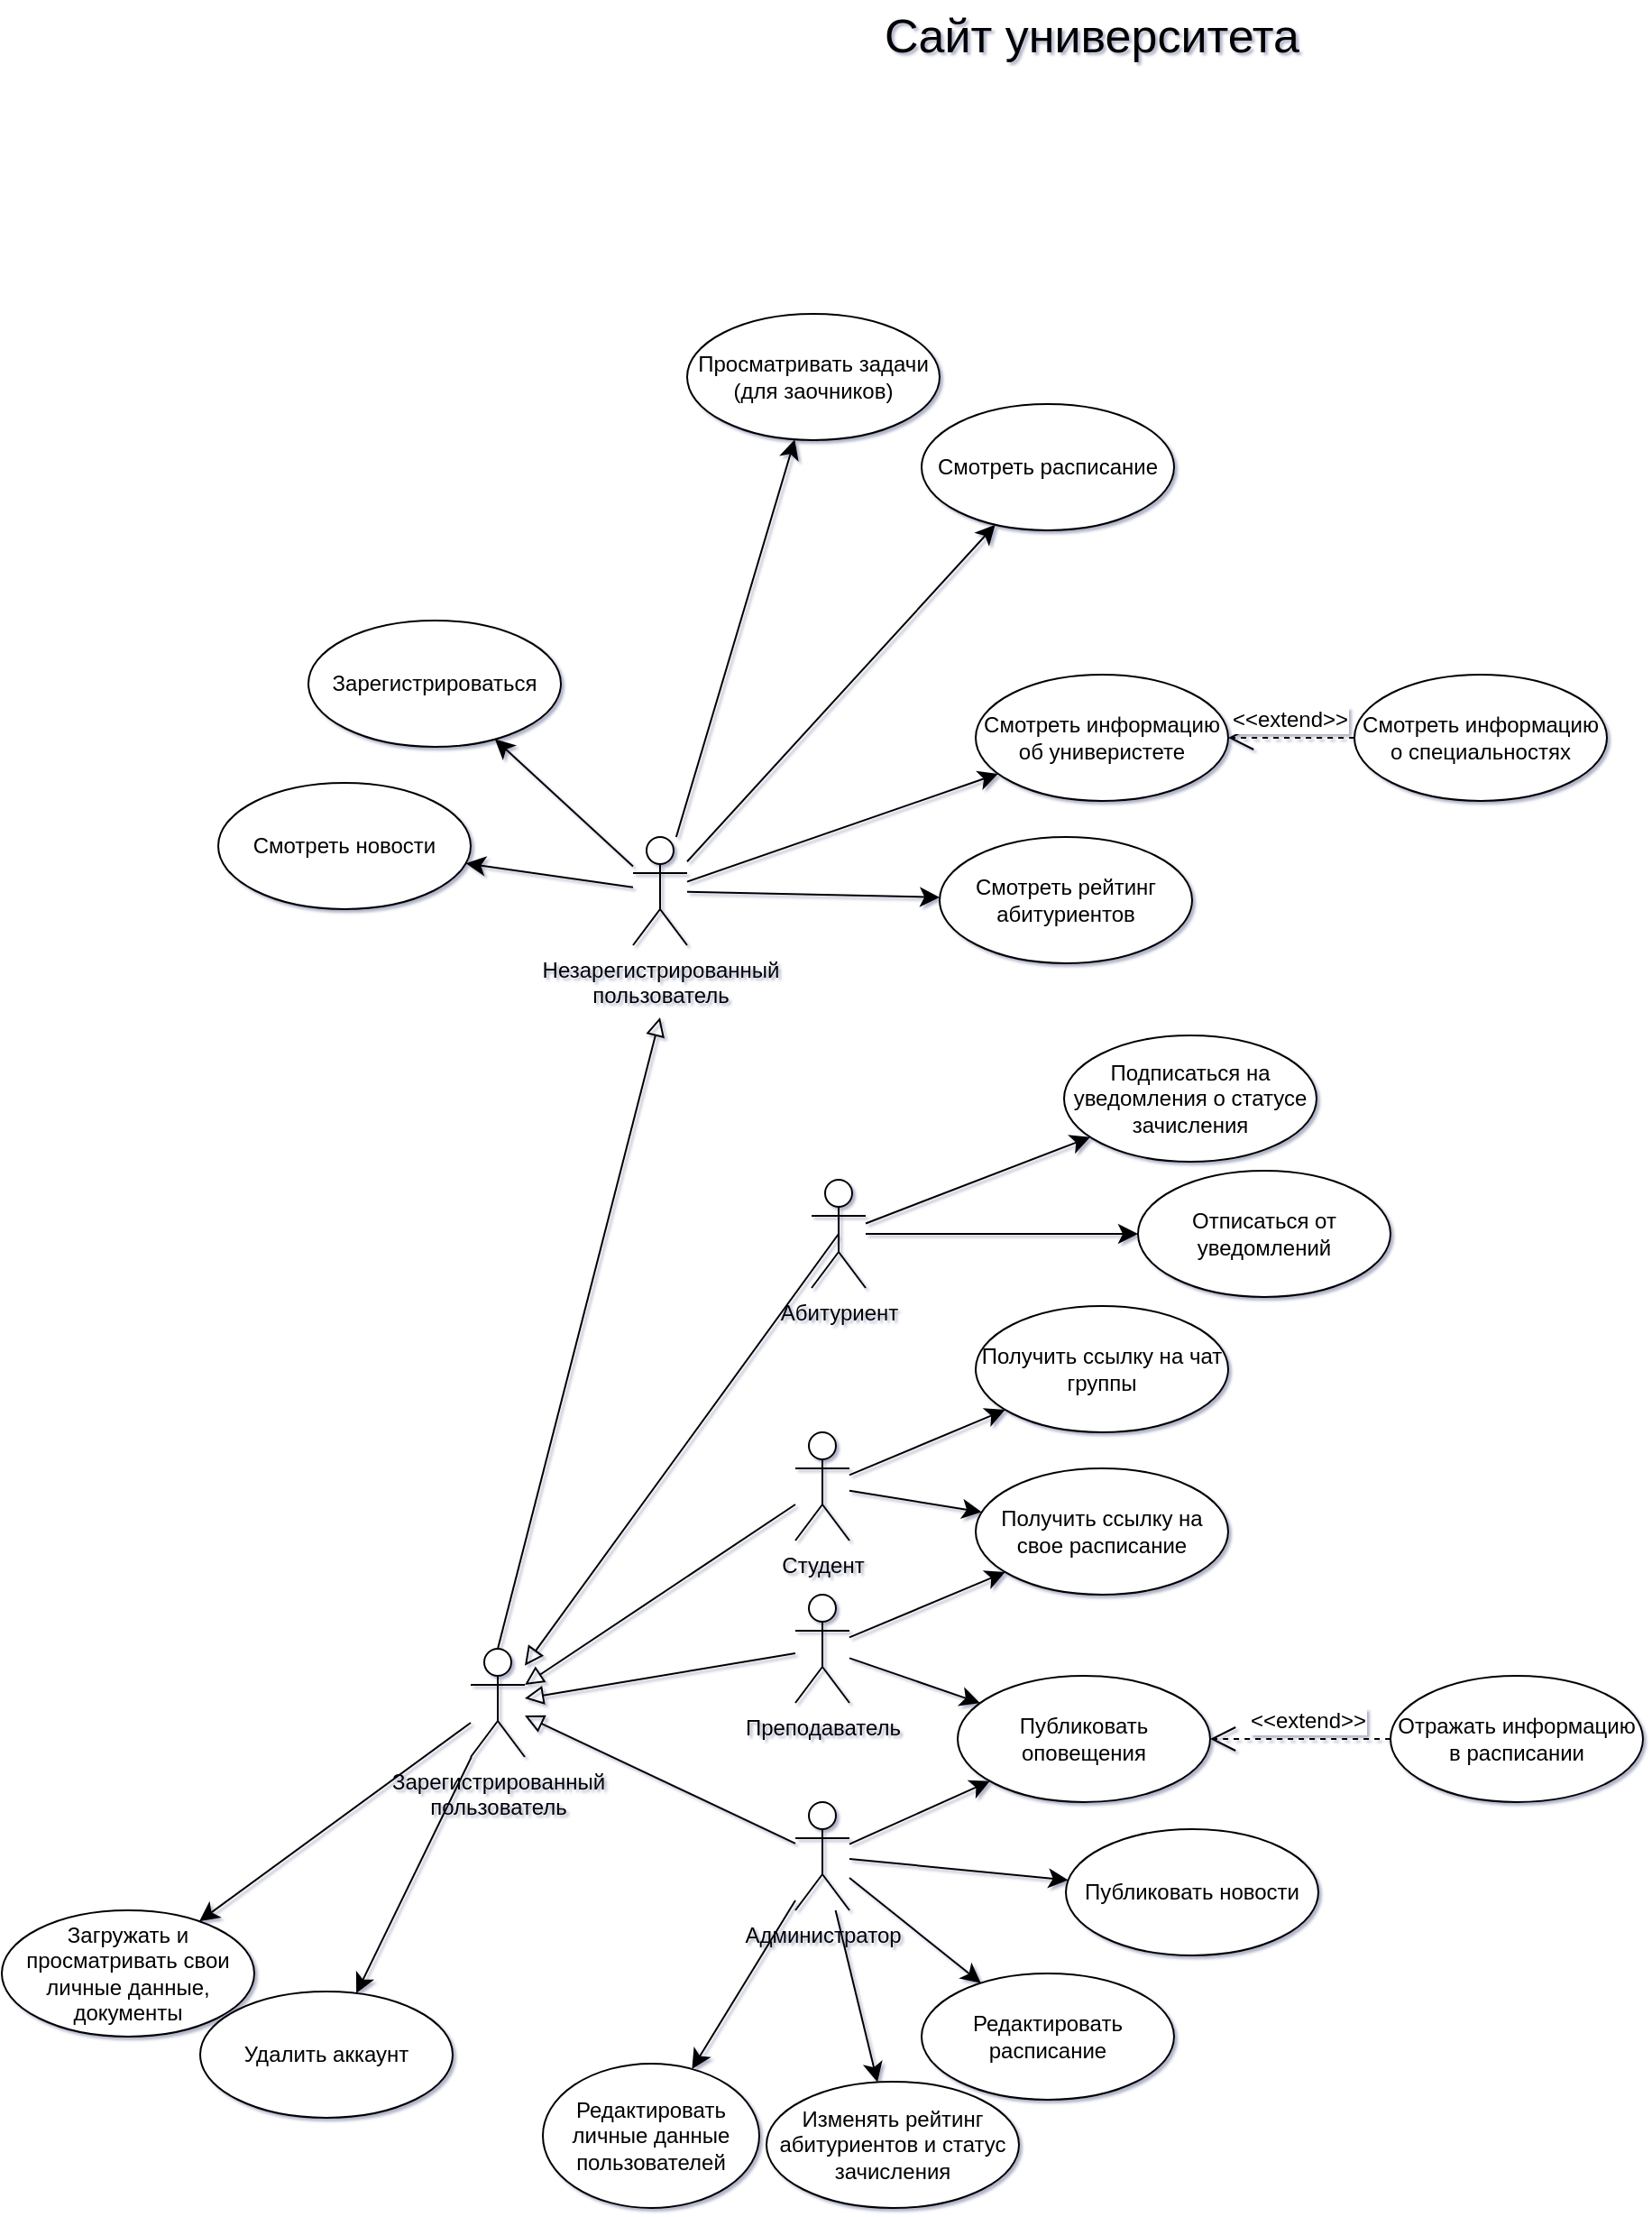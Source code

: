 <mxfile version="26.2.13">
  <diagram name="Страница — 1" id="KgiJNUzgcYwlxb_yOi-h">
    <mxGraphModel dx="2255" dy="1956" grid="1" gridSize="10" guides="1" tooltips="1" connect="1" arrows="1" fold="1" page="1" pageScale="1" pageWidth="827" pageHeight="1169" background="#ffffff" math="0" shadow="1">
      <root>
        <mxCell id="0" />
        <mxCell id="1" parent="0" />
        <mxCell id="eHDbCrTr5s_lviDPkMmm-23" value="" style="edgeStyle=none;curved=1;rounded=0;orthogonalLoop=1;jettySize=auto;html=1;fontSize=12;startSize=8;endSize=8;" parent="1" source="eHDbCrTr5s_lviDPkMmm-5" target="eHDbCrTr5s_lviDPkMmm-7" edge="1">
          <mxGeometry relative="1" as="geometry" />
        </mxCell>
        <mxCell id="eHDbCrTr5s_lviDPkMmm-25" style="edgeStyle=none;curved=1;rounded=0;orthogonalLoop=1;jettySize=auto;html=1;fontSize=12;startSize=8;endSize=8;" parent="1" source="eHDbCrTr5s_lviDPkMmm-5" target="eHDbCrTr5s_lviDPkMmm-6" edge="1">
          <mxGeometry relative="1" as="geometry" />
        </mxCell>
        <mxCell id="eHDbCrTr5s_lviDPkMmm-32" style="edgeStyle=none;curved=1;rounded=0;orthogonalLoop=1;jettySize=auto;html=1;fontSize=12;startSize=8;endSize=8;" parent="1" source="eHDbCrTr5s_lviDPkMmm-5" target="eHDbCrTr5s_lviDPkMmm-31" edge="1">
          <mxGeometry relative="1" as="geometry" />
        </mxCell>
        <mxCell id="eHDbCrTr5s_lviDPkMmm-49" value="" style="edgeStyle=none;curved=1;rounded=0;orthogonalLoop=1;jettySize=auto;html=1;fontSize=12;startSize=8;endSize=8;" parent="1" source="eHDbCrTr5s_lviDPkMmm-5" target="eHDbCrTr5s_lviDPkMmm-48" edge="1">
          <mxGeometry relative="1" as="geometry" />
        </mxCell>
        <mxCell id="ALQrZNUyVcJhUWSSIMVj-9" style="edgeStyle=none;curved=1;rounded=0;orthogonalLoop=1;jettySize=auto;html=1;fontSize=12;startSize=8;endSize=8;" parent="1" source="eHDbCrTr5s_lviDPkMmm-5" target="eHDbCrTr5s_lviDPkMmm-39" edge="1">
          <mxGeometry relative="1" as="geometry" />
        </mxCell>
        <mxCell id="ALQrZNUyVcJhUWSSIMVj-18" style="edgeStyle=none;curved=1;rounded=0;orthogonalLoop=1;jettySize=auto;html=1;fontSize=12;startSize=8;endSize=8;" parent="1" source="eHDbCrTr5s_lviDPkMmm-5" target="ALQrZNUyVcJhUWSSIMVj-17" edge="1">
          <mxGeometry relative="1" as="geometry" />
        </mxCell>
        <mxCell id="eHDbCrTr5s_lviDPkMmm-5" value="Незарегистрированный&lt;div&gt;пользователь&lt;/div&gt;" style="shape=umlActor;verticalLabelPosition=bottom;verticalAlign=top;html=1;" parent="1" vertex="1">
          <mxGeometry x="200" y="10" width="30" height="60" as="geometry" />
        </mxCell>
        <mxCell id="eHDbCrTr5s_lviDPkMmm-6" value="Смотреть расписание" style="ellipse;whiteSpace=wrap;html=1;" parent="1" vertex="1">
          <mxGeometry x="360" y="-230" width="140" height="70" as="geometry" />
        </mxCell>
        <mxCell id="eHDbCrTr5s_lviDPkMmm-7" value="Смотреть рейтинг абитуриентов" style="ellipse;whiteSpace=wrap;html=1;" parent="1" vertex="1">
          <mxGeometry x="370" y="10" width="140" height="70" as="geometry" />
        </mxCell>
        <mxCell id="eHDbCrTr5s_lviDPkMmm-8" value="Публиковать оповещения" style="ellipse;whiteSpace=wrap;html=1;" parent="1" vertex="1">
          <mxGeometry x="380" y="475" width="140" height="70" as="geometry" />
        </mxCell>
        <mxCell id="ALQrZNUyVcJhUWSSIMVj-19" style="edgeStyle=none;curved=1;rounded=0;orthogonalLoop=1;jettySize=auto;html=1;fontSize=12;startSize=8;endSize=8;" parent="1" source="eHDbCrTr5s_lviDPkMmm-9" target="ALQrZNUyVcJhUWSSIMVj-20" edge="1">
          <mxGeometry relative="1" as="geometry">
            <mxPoint x="70" y="660" as="targetPoint" />
          </mxGeometry>
        </mxCell>
        <mxCell id="ALQrZNUyVcJhUWSSIMVj-22" style="edgeStyle=none;curved=1;rounded=0;orthogonalLoop=1;jettySize=auto;html=1;fontSize=12;startSize=8;endSize=8;" parent="1" source="eHDbCrTr5s_lviDPkMmm-9" target="ALQrZNUyVcJhUWSSIMVj-21" edge="1">
          <mxGeometry relative="1" as="geometry" />
        </mxCell>
        <mxCell id="eHDbCrTr5s_lviDPkMmm-9" value="Зарегистрированный&lt;div&gt;пользователь&lt;/div&gt;" style="shape=umlActor;verticalLabelPosition=bottom;verticalAlign=top;html=1;" parent="1" vertex="1">
          <mxGeometry x="110" y="460" width="30" height="60" as="geometry" />
        </mxCell>
        <mxCell id="eHDbCrTr5s_lviDPkMmm-18" style="edgeStyle=none;curved=1;rounded=0;orthogonalLoop=1;jettySize=auto;html=1;fontSize=12;startSize=8;endSize=8;endArrow=block;endFill=0;" parent="1" source="eHDbCrTr5s_lviDPkMmm-10" target="eHDbCrTr5s_lviDPkMmm-9" edge="1">
          <mxGeometry relative="1" as="geometry" />
        </mxCell>
        <mxCell id="eHDbCrTr5s_lviDPkMmm-34" style="edgeStyle=none;curved=1;rounded=0;orthogonalLoop=1;jettySize=auto;html=1;fontSize=12;startSize=8;endSize=8;" parent="1" source="eHDbCrTr5s_lviDPkMmm-10" target="eHDbCrTr5s_lviDPkMmm-33" edge="1">
          <mxGeometry relative="1" as="geometry" />
        </mxCell>
        <mxCell id="eHDbCrTr5s_lviDPkMmm-52" style="edgeStyle=none;curved=1;rounded=0;orthogonalLoop=1;jettySize=auto;html=1;fontSize=12;startSize=8;endSize=8;" parent="1" source="eHDbCrTr5s_lviDPkMmm-10" target="eHDbCrTr5s_lviDPkMmm-51" edge="1">
          <mxGeometry relative="1" as="geometry" />
        </mxCell>
        <mxCell id="eHDbCrTr5s_lviDPkMmm-10" value="Студент" style="shape=umlActor;verticalLabelPosition=bottom;verticalAlign=top;html=1;" parent="1" vertex="1">
          <mxGeometry x="290" y="340" width="30" height="60" as="geometry" />
        </mxCell>
        <mxCell id="eHDbCrTr5s_lviDPkMmm-15" value="" style="edgeStyle=none;curved=1;rounded=0;orthogonalLoop=1;jettySize=auto;html=1;fontSize=12;startSize=8;endSize=8;endArrow=block;endFill=0;" parent="1" source="eHDbCrTr5s_lviDPkMmm-11" target="eHDbCrTr5s_lviDPkMmm-9" edge="1">
          <mxGeometry relative="1" as="geometry" />
        </mxCell>
        <mxCell id="eHDbCrTr5s_lviDPkMmm-20" value="" style="edgeStyle=none;curved=1;rounded=0;orthogonalLoop=1;jettySize=auto;html=1;fontSize=12;startSize=8;endSize=8;" parent="1" source="eHDbCrTr5s_lviDPkMmm-11" target="eHDbCrTr5s_lviDPkMmm-8" edge="1">
          <mxGeometry relative="1" as="geometry" />
        </mxCell>
        <mxCell id="eHDbCrTr5s_lviDPkMmm-53" style="edgeStyle=none;curved=1;rounded=0;orthogonalLoop=1;jettySize=auto;html=1;fontSize=12;startSize=8;endSize=8;" parent="1" source="eHDbCrTr5s_lviDPkMmm-11" target="eHDbCrTr5s_lviDPkMmm-51" edge="1">
          <mxGeometry relative="1" as="geometry" />
        </mxCell>
        <mxCell id="eHDbCrTr5s_lviDPkMmm-11" value="Преподаватель" style="shape=umlActor;verticalLabelPosition=bottom;verticalAlign=top;html=1;" parent="1" vertex="1">
          <mxGeometry x="290" y="430" width="30" height="60" as="geometry" />
        </mxCell>
        <mxCell id="eHDbCrTr5s_lviDPkMmm-26" value="" style="endArrow=open;dashed=1;endFill=0;endSize=12;html=1;rounded=0;fontSize=12;curved=1;textShadow=0;strokeColor=default;" parent="1" source="eHDbCrTr5s_lviDPkMmm-27" target="eHDbCrTr5s_lviDPkMmm-8" edge="1">
          <mxGeometry width="160" relative="1" as="geometry">
            <mxPoint x="560" y="475" as="sourcePoint" />
            <mxPoint x="610" y="474" as="targetPoint" />
          </mxGeometry>
        </mxCell>
        <mxCell id="eHDbCrTr5s_lviDPkMmm-30" value="&amp;lt;&amp;lt;extend&amp;gt;&amp;gt;" style="edgeLabel;html=1;align=center;verticalAlign=middle;resizable=0;points=[];fontSize=12;" parent="eHDbCrTr5s_lviDPkMmm-26" vertex="1" connectable="0">
          <mxGeometry x="-0.286" y="-4" relative="1" as="geometry">
            <mxPoint x="-11" y="-6" as="offset" />
          </mxGeometry>
        </mxCell>
        <mxCell id="eHDbCrTr5s_lviDPkMmm-27" value="Отражать информацию в расписании" style="ellipse;whiteSpace=wrap;html=1;" parent="1" vertex="1">
          <mxGeometry x="620" y="475" width="140" height="70" as="geometry" />
        </mxCell>
        <mxCell id="eHDbCrTr5s_lviDPkMmm-31" value="Смотреть новости" style="ellipse;whiteSpace=wrap;html=1;" parent="1" vertex="1">
          <mxGeometry x="-30" y="-20" width="140" height="70" as="geometry" />
        </mxCell>
        <mxCell id="eHDbCrTr5s_lviDPkMmm-33" value="Получить ссылку на чат группы" style="ellipse;whiteSpace=wrap;html=1;" parent="1" vertex="1">
          <mxGeometry x="390" y="270" width="140" height="70" as="geometry" />
        </mxCell>
        <mxCell id="eHDbCrTr5s_lviDPkMmm-38" style="edgeStyle=none;curved=1;rounded=0;orthogonalLoop=1;jettySize=auto;html=1;fontSize=12;startSize=8;endSize=8;endArrow=block;endFill=0;" parent="1" source="eHDbCrTr5s_lviDPkMmm-35" target="eHDbCrTr5s_lviDPkMmm-9" edge="1">
          <mxGeometry relative="1" as="geometry" />
        </mxCell>
        <mxCell id="eHDbCrTr5s_lviDPkMmm-42" style="edgeStyle=none;curved=1;rounded=0;orthogonalLoop=1;jettySize=auto;html=1;fontSize=12;startSize=8;endSize=8;" parent="1" source="eHDbCrTr5s_lviDPkMmm-35" target="eHDbCrTr5s_lviDPkMmm-41" edge="1">
          <mxGeometry relative="1" as="geometry" />
        </mxCell>
        <mxCell id="eHDbCrTr5s_lviDPkMmm-54" style="edgeStyle=none;curved=1;rounded=0;orthogonalLoop=1;jettySize=auto;html=1;fontSize=12;startSize=8;endSize=8;" parent="1" source="eHDbCrTr5s_lviDPkMmm-35" target="eHDbCrTr5s_lviDPkMmm-8" edge="1">
          <mxGeometry relative="1" as="geometry" />
        </mxCell>
        <mxCell id="eHDbCrTr5s_lviDPkMmm-56" style="edgeStyle=none;curved=1;rounded=0;orthogonalLoop=1;jettySize=auto;html=1;fontSize=12;startSize=8;endSize=8;" parent="1" source="eHDbCrTr5s_lviDPkMmm-35" target="eHDbCrTr5s_lviDPkMmm-55" edge="1">
          <mxGeometry relative="1" as="geometry" />
        </mxCell>
        <mxCell id="eHDbCrTr5s_lviDPkMmm-71" style="edgeStyle=none;curved=1;rounded=0;orthogonalLoop=1;jettySize=auto;html=1;fontSize=12;startSize=8;endSize=8;" parent="1" source="eHDbCrTr5s_lviDPkMmm-35" target="eHDbCrTr5s_lviDPkMmm-70" edge="1">
          <mxGeometry relative="1" as="geometry" />
        </mxCell>
        <mxCell id="ALQrZNUyVcJhUWSSIMVj-24" style="edgeStyle=none;curved=1;rounded=0;orthogonalLoop=1;jettySize=auto;html=1;fontSize=12;startSize=8;endSize=8;" parent="1" source="eHDbCrTr5s_lviDPkMmm-35" target="ALQrZNUyVcJhUWSSIMVj-23" edge="1">
          <mxGeometry relative="1" as="geometry" />
        </mxCell>
        <mxCell id="eHDbCrTr5s_lviDPkMmm-35" value="Администратор" style="shape=umlActor;verticalLabelPosition=bottom;verticalAlign=top;html=1;" parent="1" vertex="1">
          <mxGeometry x="290" y="545" width="30" height="60" as="geometry" />
        </mxCell>
        <mxCell id="eHDbCrTr5s_lviDPkMmm-39" value="Просматривать задачи (для заочников)" style="ellipse;whiteSpace=wrap;html=1;" parent="1" vertex="1">
          <mxGeometry x="230" y="-280" width="140" height="70" as="geometry" />
        </mxCell>
        <mxCell id="eHDbCrTr5s_lviDPkMmm-41" value="Редактировать расписание" style="ellipse;whiteSpace=wrap;html=1;" parent="1" vertex="1">
          <mxGeometry x="360" y="640" width="140" height="70" as="geometry" />
        </mxCell>
        <mxCell id="eHDbCrTr5s_lviDPkMmm-45" style="edgeStyle=none;curved=1;rounded=0;orthogonalLoop=1;jettySize=auto;html=1;fontSize=12;startSize=8;endSize=8;" parent="1" source="eHDbCrTr5s_lviDPkMmm-43" target="eHDbCrTr5s_lviDPkMmm-44" edge="1">
          <mxGeometry relative="1" as="geometry" />
        </mxCell>
        <mxCell id="ALQrZNUyVcJhUWSSIMVj-26" style="edgeStyle=none;curved=1;rounded=0;orthogonalLoop=1;jettySize=auto;html=1;fontSize=12;startSize=8;endSize=8;" parent="1" source="eHDbCrTr5s_lviDPkMmm-43" target="ALQrZNUyVcJhUWSSIMVj-25" edge="1">
          <mxGeometry relative="1" as="geometry" />
        </mxCell>
        <mxCell id="eHDbCrTr5s_lviDPkMmm-43" value="Абитуриент" style="shape=umlActor;verticalLabelPosition=bottom;verticalAlign=top;html=1;" parent="1" vertex="1">
          <mxGeometry x="299" y="200" width="30" height="60" as="geometry" />
        </mxCell>
        <mxCell id="eHDbCrTr5s_lviDPkMmm-44" value="Подписаться на уведомления о статусе зачисления" style="ellipse;whiteSpace=wrap;html=1;" parent="1" vertex="1">
          <mxGeometry x="439" y="120" width="140" height="70" as="geometry" />
        </mxCell>
        <mxCell id="eHDbCrTr5s_lviDPkMmm-47" style="edgeStyle=none;curved=1;rounded=0;orthogonalLoop=1;jettySize=auto;html=1;fontSize=12;startSize=8;endSize=8;endArrow=block;endFill=0;exitX=0.5;exitY=0.5;exitDx=0;exitDy=0;exitPerimeter=0;" parent="1" source="eHDbCrTr5s_lviDPkMmm-43" target="eHDbCrTr5s_lviDPkMmm-9" edge="1">
          <mxGeometry relative="1" as="geometry">
            <mxPoint x="270" y="479" as="sourcePoint" />
            <mxPoint x="120" y="440" as="targetPoint" />
          </mxGeometry>
        </mxCell>
        <mxCell id="eHDbCrTr5s_lviDPkMmm-48" value="Смотреть информацию об универистете" style="ellipse;whiteSpace=wrap;html=1;" parent="1" vertex="1">
          <mxGeometry x="390" y="-80" width="140" height="70" as="geometry" />
        </mxCell>
        <mxCell id="eHDbCrTr5s_lviDPkMmm-50" style="edgeStyle=none;curved=1;rounded=0;orthogonalLoop=1;jettySize=auto;html=1;fontSize=12;startSize=8;endSize=8;endArrow=block;endFill=0;exitX=0.5;exitY=0;exitDx=0;exitDy=0;exitPerimeter=0;" parent="1" source="eHDbCrTr5s_lviDPkMmm-9" edge="1">
          <mxGeometry relative="1" as="geometry">
            <mxPoint x="215" y="210" as="sourcePoint" />
            <mxPoint x="215" y="110" as="targetPoint" />
          </mxGeometry>
        </mxCell>
        <mxCell id="eHDbCrTr5s_lviDPkMmm-51" value="Получить ссылку на свое расписание" style="ellipse;whiteSpace=wrap;html=1;" parent="1" vertex="1">
          <mxGeometry x="390" y="360" width="140" height="70" as="geometry" />
        </mxCell>
        <mxCell id="eHDbCrTr5s_lviDPkMmm-55" value="Изменять рейтинг абитуриентов и статус зачисления" style="ellipse;whiteSpace=wrap;html=1;" parent="1" vertex="1">
          <mxGeometry x="274" y="700" width="140" height="70" as="geometry" />
        </mxCell>
        <mxCell id="eHDbCrTr5s_lviDPkMmm-70" value="Публиковать новости" style="ellipse;whiteSpace=wrap;html=1;" parent="1" vertex="1">
          <mxGeometry x="440" y="560" width="140" height="70" as="geometry" />
        </mxCell>
        <mxCell id="ALQrZNUyVcJhUWSSIMVj-1" value="Cайт университета" style="text;html=1;align=center;verticalAlign=middle;resizable=0;points=[];autosize=1;strokeColor=none;fillColor=none;fontSize=26;" parent="1" vertex="1">
          <mxGeometry x="329" y="-454" width="250" height="40" as="geometry" />
        </mxCell>
        <mxCell id="ALQrZNUyVcJhUWSSIMVj-10" value="Смотреть информацию о специальностях" style="ellipse;whiteSpace=wrap;html=1;" parent="1" vertex="1">
          <mxGeometry x="600" y="-80" width="140" height="70" as="geometry" />
        </mxCell>
        <mxCell id="ALQrZNUyVcJhUWSSIMVj-12" value="" style="endArrow=open;dashed=1;endFill=0;endSize=12;html=1;rounded=0;fontSize=12;curved=1;textShadow=0;strokeColor=default;" parent="1" source="ALQrZNUyVcJhUWSSIMVj-10" target="eHDbCrTr5s_lviDPkMmm-48" edge="1">
          <mxGeometry width="160" relative="1" as="geometry">
            <mxPoint x="620" y="39.58" as="sourcePoint" />
            <mxPoint x="520" y="39.58" as="targetPoint" />
          </mxGeometry>
        </mxCell>
        <mxCell id="ALQrZNUyVcJhUWSSIMVj-13" value="&amp;lt;&amp;lt;extend&amp;gt;&amp;gt;" style="edgeLabel;html=1;align=center;verticalAlign=middle;resizable=0;points=[];fontSize=12;" parent="ALQrZNUyVcJhUWSSIMVj-12" vertex="1" connectable="0">
          <mxGeometry x="-0.286" y="-4" relative="1" as="geometry">
            <mxPoint x="-11" y="-6" as="offset" />
          </mxGeometry>
        </mxCell>
        <mxCell id="ALQrZNUyVcJhUWSSIMVj-17" value="Зарегистрироваться" style="ellipse;whiteSpace=wrap;html=1;" parent="1" vertex="1">
          <mxGeometry x="20" y="-110" width="140" height="70" as="geometry" />
        </mxCell>
        <mxCell id="ALQrZNUyVcJhUWSSIMVj-20" value="Удалить аккаунт" style="ellipse;whiteSpace=wrap;html=1;" parent="1" vertex="1">
          <mxGeometry x="-40" y="650" width="140" height="70" as="geometry" />
        </mxCell>
        <mxCell id="ALQrZNUyVcJhUWSSIMVj-21" value="&lt;div&gt;Загружать и просматривать свои личные данные, документы&lt;/div&gt;" style="ellipse;whiteSpace=wrap;html=1;" parent="1" vertex="1">
          <mxGeometry x="-150" y="605" width="140" height="70" as="geometry" />
        </mxCell>
        <mxCell id="ALQrZNUyVcJhUWSSIMVj-23" value="Редактировать личные данные пользователей" style="ellipse;whiteSpace=wrap;html=1;" parent="1" vertex="1">
          <mxGeometry x="150" y="690" width="120" height="80" as="geometry" />
        </mxCell>
        <mxCell id="ALQrZNUyVcJhUWSSIMVj-25" value="Отписаться от уведомлений" style="ellipse;whiteSpace=wrap;html=1;" parent="1" vertex="1">
          <mxGeometry x="480" y="195" width="140" height="70" as="geometry" />
        </mxCell>
      </root>
    </mxGraphModel>
  </diagram>
</mxfile>
